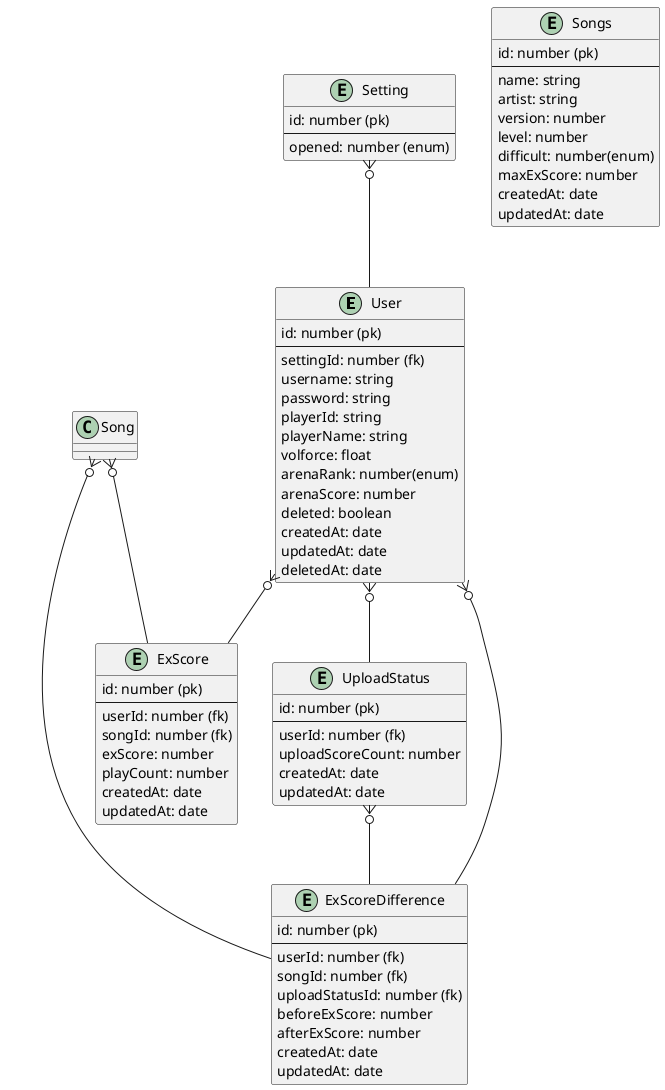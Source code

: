 @startuml sdvxest

entity User {
  id: number (pk)
  --
  settingId: number (fk)
  username: string
  password: string
  playerId: string
  playerName: string
  volforce: float
  arenaRank: number(enum)
  arenaScore: number
  deleted: boolean
  createdAt: date
  updatedAt: date
  deletedAt: date
}
' (op)rivalData

entity Songs {
  id: number (pk)
  --
  name: string
  artist: string
  version: number
  level: number
  difficult: number(enum)
  maxExScore: number
  createdAt: date
  updatedAt: date
}
' (op) bpm(min - max)

entity ExScore {
  id: number (pk)
  --
  userId: number (fk)
  songId: number (fk)
  exScore: number
  playCount: number
  createdAt: date
  updatedAt: date
}

' アップロード状況
entity UploadStatus {
  id: number (pk)
  --
  userId: number (fk)
  uploadScoreCount: number
  createdAt: date
  updatedAt: date
}

' 差分
entity ExScoreDifference {
  id: number (pk)
  --
  userId: number (fk)
  songId: number (fk)
  uploadStatusId: number (fk)
  beforeExScore: number
  afterExScore: number
  createdAt: date
  updatedAt: date
}

' 公開設定
entity Setting {
  id: number (pk)
  --
  opened: number (enum)
}

Setting }o-- User
User }o-- UploadStatus
User }o-- ExScore
User }o-- ExScoreDifference

Song }o-- ExScore
Song }o-- ExScoreDifference

UploadStatus }o-- ExScoreDifference

@enduml